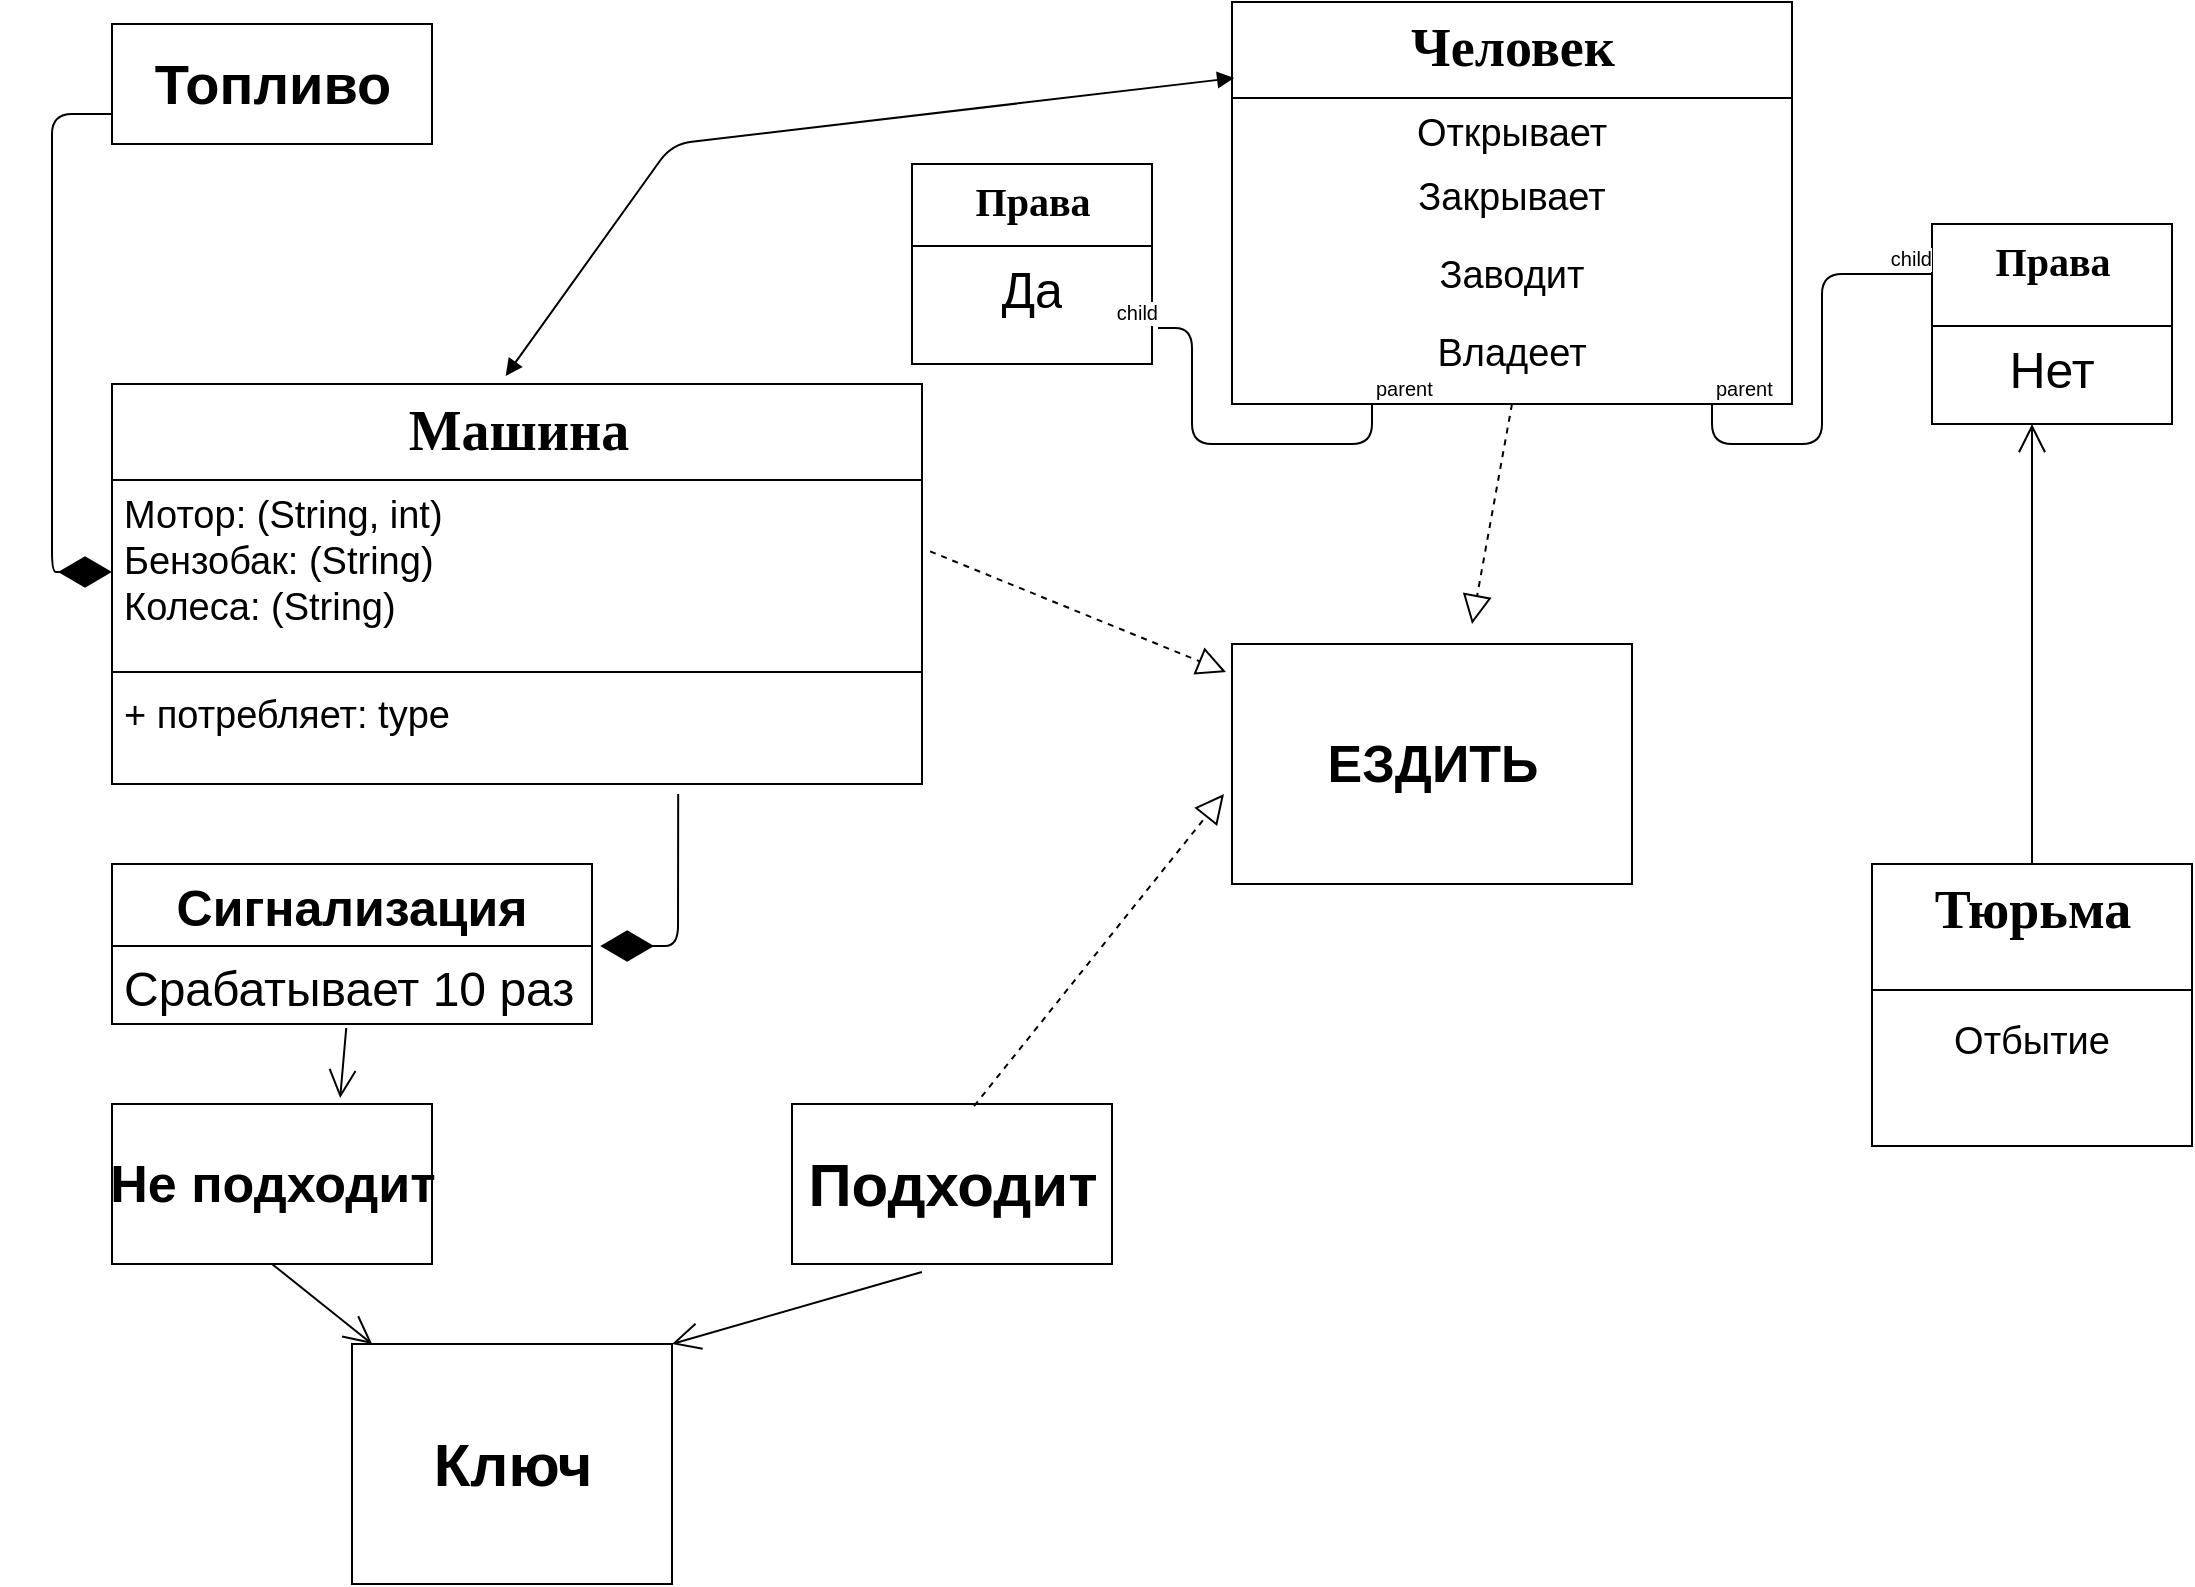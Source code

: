 <mxfile version="12.9.6" type="device"><diagram name="Page-1" id="6133507b-19e7-1e82-6fc7-422aa6c4b21f"><mxGraphModel dx="2522" dy="762" grid="1" gridSize="10" guides="1" tooltips="1" connect="1" arrows="1" fold="1" page="1" pageScale="1" pageWidth="1100" pageHeight="850" background="#ffffff" math="0" shadow="0"><root><mxCell id="0"/><mxCell id="1" parent="0"/><mxCell id="v1PZv2EFcq_2jQvITl7d-3" value="&lt;font style=&quot;font-size: 26px&quot;&gt;&lt;b&gt;ЕЗДИТЬ&lt;/b&gt;&lt;br&gt;&lt;/font&gt;" style="html=1;" vertex="1" parent="1"><mxGeometry x="600" y="330" width="200" height="120" as="geometry"/></mxCell><mxCell id="78961159f06e98e8-17" value="&lt;font style=&quot;font-size: 28px&quot;&gt;Машина&lt;/font&gt;" style="swimlane;html=1;fontStyle=1;align=center;verticalAlign=top;childLayout=stackLayout;horizontal=1;startSize=48;horizontalStack=0;resizeParent=1;resizeLast=0;collapsible=1;marginBottom=0;swimlaneFillColor=#ffffff;rounded=0;shadow=0;comic=0;labelBackgroundColor=none;strokeWidth=1;fillColor=none;fontFamily=Verdana;fontSize=12" parent="1" vertex="1"><mxGeometry x="40" y="200" width="405" height="200" as="geometry"/></mxCell><mxCell id="78961159f06e98e8-23" value="&lt;font style=&quot;font-size: 19px&quot;&gt;Мотор: (String, int)&lt;br&gt;Бензобак: (String)&lt;br&gt;Колеса: (String)&lt;/font&gt;" style="text;html=1;strokeColor=none;fillColor=none;align=left;verticalAlign=top;spacingLeft=4;spacingRight=4;whiteSpace=wrap;overflow=hidden;rotatable=0;points=[[0,0.5],[1,0.5]];portConstraint=eastwest;" parent="78961159f06e98e8-17" vertex="1"><mxGeometry y="48" width="405" height="92" as="geometry"/></mxCell><mxCell id="78961159f06e98e8-19" value="" style="line;html=1;strokeWidth=1;fillColor=none;align=left;verticalAlign=middle;spacingTop=-1;spacingLeft=3;spacingRight=3;rotatable=0;labelPosition=right;points=[];portConstraint=eastwest;" parent="78961159f06e98e8-17" vertex="1"><mxGeometry y="140" width="405" height="8" as="geometry"/></mxCell><mxCell id="78961159f06e98e8-27" value="&lt;font style=&quot;font-size: 19px&quot;&gt;+ потребляет: type&lt;/font&gt;" style="text;html=1;strokeColor=none;fillColor=none;align=left;verticalAlign=top;spacingLeft=4;spacingRight=4;whiteSpace=wrap;overflow=hidden;rotatable=0;points=[[0,0.5],[1,0.5]];portConstraint=eastwest;" parent="78961159f06e98e8-17" vertex="1"><mxGeometry y="148" width="405" height="52" as="geometry"/></mxCell><mxCell id="v1PZv2EFcq_2jQvITl7d-7" value="&lt;b&gt;&lt;font style=&quot;font-size: 30px&quot;&gt;Ключ&lt;/font&gt;&lt;/b&gt;" style="html=1;" vertex="1" parent="1"><mxGeometry x="160" y="680" width="160" height="120" as="geometry"/></mxCell><mxCell id="v1PZv2EFcq_2jQvITl7d-8" value="&lt;font style=&quot;font-size: 26px&quot;&gt;&lt;b&gt;Не подходит&lt;/b&gt;&lt;/font&gt;" style="html=1;" vertex="1" parent="1"><mxGeometry x="40" y="560" width="160" height="80" as="geometry"/></mxCell><mxCell id="v1PZv2EFcq_2jQvITl7d-9" value="&lt;font style=&quot;font-size: 30px&quot;&gt;&lt;b&gt;Подходит&lt;/b&gt;&lt;/font&gt;" style="html=1;" vertex="1" parent="1"><mxGeometry x="380" y="560" width="160" height="80" as="geometry"/></mxCell><mxCell id="v1PZv2EFcq_2jQvITl7d-22" value="&lt;b&gt;&lt;font style=&quot;font-size: 28px&quot;&gt;Топливо&lt;/font&gt;&lt;/b&gt;" style="html=1;fontSize=24;" vertex="1" parent="1"><mxGeometry x="40" y="20" width="160" height="60" as="geometry"/></mxCell><mxCell id="v1PZv2EFcq_2jQvITl7d-48" value="" style="endArrow=block;dashed=1;endFill=0;endSize=12;html=1;fontSize=24;exitX=1.01;exitY=0.388;exitDx=0;exitDy=0;exitPerimeter=0;entryX=-0.015;entryY=0.117;entryDx=0;entryDy=0;entryPerimeter=0;" edge="1" parent="1" source="78961159f06e98e8-23" target="v1PZv2EFcq_2jQvITl7d-3"><mxGeometry width="160" relative="1" as="geometry"><mxPoint x="470" y="390" as="sourcePoint"/><mxPoint x="560" y="330" as="targetPoint"/></mxGeometry></mxCell><mxCell id="v1PZv2EFcq_2jQvITl7d-49" value="" style="endArrow=block;dashed=1;endFill=0;endSize=12;html=1;fontSize=24;exitX=0.5;exitY=1;exitDx=0;exitDy=0;" edge="1" parent="1" source="78961159f06e98e8-43"><mxGeometry width="160" relative="1" as="geometry"><mxPoint x="720" y="210" as="sourcePoint"/><mxPoint x="720" y="320" as="targetPoint"/></mxGeometry></mxCell><mxCell id="v1PZv2EFcq_2jQvITl7d-11" value="Сигнализация" style="swimlane;fontStyle=1;align=center;verticalAlign=top;childLayout=stackLayout;horizontal=1;startSize=41;horizontalStack=0;resizeParent=1;resizeParentMax=0;resizeLast=0;collapsible=1;marginBottom=0;fontSize=25;" vertex="1" parent="1"><mxGeometry x="40" y="440" width="240" height="80" as="geometry"/></mxCell><mxCell id="v1PZv2EFcq_2jQvITl7d-12" value="Срабатывает 10 раз" style="text;strokeColor=none;fillColor=none;align=left;verticalAlign=top;spacingLeft=4;spacingRight=4;overflow=hidden;rotatable=0;points=[[0,0.5],[1,0.5]];portConstraint=eastwest;fontSize=24;" vertex="1" parent="v1PZv2EFcq_2jQvITl7d-11"><mxGeometry y="41" width="240" height="39" as="geometry"/></mxCell><mxCell id="v1PZv2EFcq_2jQvITl7d-61" value="" style="endArrow=block;dashed=1;endFill=0;endSize=12;html=1;fontSize=24;exitX=0.569;exitY=0.013;exitDx=0;exitDy=0;exitPerimeter=0;entryX=-0.02;entryY=0.625;entryDx=0;entryDy=0;entryPerimeter=0;" edge="1" parent="1" source="v1PZv2EFcq_2jQvITl7d-9" target="v1PZv2EFcq_2jQvITl7d-3"><mxGeometry width="160" relative="1" as="geometry"><mxPoint x="470" y="590" as="sourcePoint"/><mxPoint x="630" y="590" as="targetPoint"/></mxGeometry></mxCell><mxCell id="v1PZv2EFcq_2jQvITl7d-62" value="" style="endArrow=block;startArrow=block;endFill=1;startFill=1;html=1;fontSize=24;exitX=0.486;exitY=-0.02;exitDx=0;exitDy=0;exitPerimeter=0;entryX=0.004;entryY=0.189;entryDx=0;entryDy=0;entryPerimeter=0;" edge="1" parent="1" source="78961159f06e98e8-17" target="78961159f06e98e8-43"><mxGeometry width="160" relative="1" as="geometry"><mxPoint x="470" y="190" as="sourcePoint"/><mxPoint x="630" y="190" as="targetPoint"/><Array as="points"><mxPoint x="320" y="80"/></Array></mxGeometry></mxCell><mxCell id="v1PZv2EFcq_2jQvITl7d-64" value="" style="endArrow=diamondThin;endFill=1;endSize=24;html=1;fontSize=24;exitX=0;exitY=0.75;exitDx=0;exitDy=0;entryX=0;entryY=0.5;entryDx=0;entryDy=0;" edge="1" parent="1" source="v1PZv2EFcq_2jQvITl7d-22" target="78961159f06e98e8-23"><mxGeometry width="160" relative="1" as="geometry"><mxPoint x="470" y="190" as="sourcePoint"/><mxPoint x="630" y="190" as="targetPoint"/><Array as="points"><mxPoint x="10" y="65"/><mxPoint x="10" y="190"/><mxPoint x="10" y="294"/></Array></mxGeometry></mxCell><mxCell id="78961159f06e98e8-43" value="&lt;font style=&quot;font-size: 27px&quot;&gt;Человек&lt;/font&gt;" style="swimlane;html=1;fontStyle=1;align=center;verticalAlign=top;childLayout=stackLayout;horizontal=1;startSize=48;horizontalStack=0;resizeParent=1;resizeLast=0;collapsible=1;marginBottom=0;swimlaneFillColor=#ffffff;rounded=0;shadow=0;comic=0;labelBackgroundColor=none;strokeWidth=1;fillColor=none;fontFamily=Verdana;fontSize=12" parent="1" vertex="1"><mxGeometry x="600" y="9" width="280" height="201" as="geometry"/></mxCell><mxCell id="78961159f06e98e8-52" value="&lt;font style=&quot;font-size: 19px&quot;&gt;Открывает&lt;/font&gt;" style="text;html=1;strokeColor=none;fillColor=none;align=center;verticalAlign=top;spacingLeft=4;spacingRight=4;whiteSpace=wrap;overflow=hidden;rotatable=0;points=[[0,0.5],[1,0.5]];portConstraint=eastwest;" parent="78961159f06e98e8-43" vertex="1"><mxGeometry y="48" width="280" height="32" as="geometry"/></mxCell><mxCell id="b94bc138ca980ef-2" value="&lt;font style=&quot;font-size: 19px&quot;&gt;Закрывает&lt;/font&gt;" style="text;html=1;strokeColor=none;fillColor=none;align=center;verticalAlign=top;spacingLeft=4;spacingRight=4;whiteSpace=wrap;overflow=hidden;rotatable=0;points=[[0,0.5],[1,0.5]];portConstraint=eastwest;" parent="78961159f06e98e8-43" vertex="1"><mxGeometry y="80" width="280" height="31" as="geometry"/></mxCell><mxCell id="b94bc138ca980ef-3" value="&lt;p style=&quot;line-height: 120%&quot;&gt;&lt;font style=&quot;font-size: 19px&quot;&gt;Заводит&lt;/font&gt;&lt;/p&gt;" style="text;html=1;strokeColor=none;fillColor=none;align=center;verticalAlign=top;spacingLeft=4;spacingRight=4;whiteSpace=wrap;overflow=hidden;rotatable=0;points=[[0,0.5],[1,0.5]];portConstraint=eastwest;" parent="78961159f06e98e8-43" vertex="1"><mxGeometry y="111" width="280" height="39" as="geometry"/></mxCell><mxCell id="v1PZv2EFcq_2jQvITl7d-20" value="&lt;p style=&quot;line-height: 120%&quot;&gt;&lt;font style=&quot;font-size: 19px&quot;&gt;Владеет&lt;/font&gt;&lt;/p&gt;" style="text;html=1;strokeColor=none;fillColor=none;align=center;verticalAlign=top;spacingLeft=4;spacingRight=4;whiteSpace=wrap;overflow=hidden;rotatable=0;points=[[0,0.5],[1,0.5]];portConstraint=eastwest;" vertex="1" parent="78961159f06e98e8-43"><mxGeometry y="150" width="280" height="40" as="geometry"/></mxCell><mxCell id="v1PZv2EFcq_2jQvITl7d-4" value="&lt;font style=&quot;font-size: 20px&quot;&gt;Права&lt;/font&gt;" style="swimlane;html=1;fontStyle=1;align=center;verticalAlign=top;childLayout=stackLayout;horizontal=1;startSize=51;horizontalStack=0;resizeParent=1;resizeLast=0;collapsible=1;marginBottom=0;swimlaneFillColor=#ffffff;rounded=0;shadow=0;comic=0;labelBackgroundColor=none;strokeWidth=1;fillColor=none;fontFamily=Verdana;fontSize=12" vertex="1" parent="1"><mxGeometry x="950" y="120" width="120" height="100" as="geometry"/></mxCell><mxCell id="v1PZv2EFcq_2jQvITl7d-5" value="&lt;font style=&quot;font-size: 25px&quot;&gt;Нет&lt;/font&gt;" style="text;html=1;strokeColor=none;fillColor=none;align=center;verticalAlign=top;spacingLeft=4;spacingRight=4;whiteSpace=wrap;overflow=hidden;rotatable=0;points=[[0,0.5],[1,0.5]];portConstraint=eastwest;" vertex="1" parent="v1PZv2EFcq_2jQvITl7d-4"><mxGeometry y="51" width="120" height="39" as="geometry"/></mxCell><mxCell id="78961159f06e98e8-82" value="&lt;font style=&quot;font-size: 20px&quot;&gt;Права&lt;/font&gt;" style="swimlane;html=1;fontStyle=1;align=center;verticalAlign=top;childLayout=stackLayout;horizontal=1;startSize=41;horizontalStack=0;resizeParent=1;resizeLast=0;collapsible=1;marginBottom=0;swimlaneFillColor=#ffffff;rounded=0;shadow=0;comic=0;labelBackgroundColor=none;strokeWidth=1;fillColor=none;fontFamily=Verdana;fontSize=12" parent="1" vertex="1"><mxGeometry x="440" y="90" width="120" height="100" as="geometry"/></mxCell><mxCell id="78961159f06e98e8-84" value="&lt;font style=&quot;font-size: 25px&quot;&gt;Да&lt;/font&gt;" style="text;html=1;strokeColor=none;fillColor=none;align=center;verticalAlign=top;spacingLeft=4;spacingRight=4;whiteSpace=wrap;overflow=hidden;rotatable=0;points=[[0,0.5],[1,0.5]];portConstraint=eastwest;" parent="78961159f06e98e8-82" vertex="1"><mxGeometry y="41" width="120" height="49" as="geometry"/></mxCell><mxCell id="v1PZv2EFcq_2jQvITl7d-66" value="" style="endArrow=none;html=1;edgeStyle=orthogonalEdgeStyle;fontSize=24;exitX=0.25;exitY=1;exitDx=0;exitDy=0;entryX=1.025;entryY=0.837;entryDx=0;entryDy=0;entryPerimeter=0;" edge="1" parent="1" source="78961159f06e98e8-43" target="78961159f06e98e8-84"><mxGeometry relative="1" as="geometry"><mxPoint x="470" y="290" as="sourcePoint"/><mxPoint x="630" y="290" as="targetPoint"/><Array as="points"><mxPoint x="670" y="230"/><mxPoint x="580" y="230"/><mxPoint x="580" y="172"/></Array></mxGeometry></mxCell><mxCell id="v1PZv2EFcq_2jQvITl7d-67" value="parent" style="resizable=0;html=1;align=left;verticalAlign=bottom;labelBackgroundColor=#ffffff;fontSize=10;" connectable="0" vertex="1" parent="v1PZv2EFcq_2jQvITl7d-66"><mxGeometry x="-1" relative="1" as="geometry"/></mxCell><mxCell id="v1PZv2EFcq_2jQvITl7d-68" value="child" style="resizable=0;html=1;align=right;verticalAlign=bottom;labelBackgroundColor=#ffffff;fontSize=10;" connectable="0" vertex="1" parent="v1PZv2EFcq_2jQvITl7d-66"><mxGeometry x="1" relative="1" as="geometry"/></mxCell><mxCell id="v1PZv2EFcq_2jQvITl7d-69" value="" style="endArrow=none;html=1;edgeStyle=orthogonalEdgeStyle;fontSize=24;entryX=0;entryY=0.25;entryDx=0;entryDy=0;" edge="1" parent="1" target="v1PZv2EFcq_2jQvITl7d-4"><mxGeometry relative="1" as="geometry"><mxPoint x="840" y="210" as="sourcePoint"/><mxPoint x="630" y="290" as="targetPoint"/><Array as="points"><mxPoint x="840" y="230"/><mxPoint x="895" y="230"/><mxPoint x="895" y="145"/></Array></mxGeometry></mxCell><mxCell id="v1PZv2EFcq_2jQvITl7d-70" value="parent" style="resizable=0;html=1;align=left;verticalAlign=bottom;labelBackgroundColor=#ffffff;fontSize=10;" connectable="0" vertex="1" parent="v1PZv2EFcq_2jQvITl7d-69"><mxGeometry x="-1" relative="1" as="geometry"/></mxCell><mxCell id="v1PZv2EFcq_2jQvITl7d-71" value="child" style="resizable=0;html=1;align=right;verticalAlign=bottom;labelBackgroundColor=#ffffff;fontSize=10;" connectable="0" vertex="1" parent="v1PZv2EFcq_2jQvITl7d-69"><mxGeometry x="1" relative="1" as="geometry"/></mxCell><mxCell id="78961159f06e98e8-95" value="&lt;font style=&quot;font-size: 27px&quot;&gt;Тюрьма&lt;/font&gt;" style="swimlane;html=1;fontStyle=1;align=center;verticalAlign=top;childLayout=stackLayout;horizontal=1;startSize=63;horizontalStack=0;resizeParent=1;resizeLast=0;collapsible=1;marginBottom=0;swimlaneFillColor=#ffffff;rounded=0;shadow=0;comic=0;labelBackgroundColor=none;strokeWidth=1;fillColor=none;fontFamily=Verdana;fontSize=12" parent="1" vertex="1"><mxGeometry x="920" y="440" width="160" height="141" as="geometry"/></mxCell><mxCell id="v1PZv2EFcq_2jQvITl7d-21" value="&lt;p style=&quot;line-height: 120%&quot;&gt;&lt;font style=&quot;font-size: 19px&quot;&gt;Отбытие&lt;/font&gt;&lt;/p&gt;" style="text;html=1;strokeColor=none;fillColor=none;align=center;verticalAlign=top;spacingLeft=4;spacingRight=4;whiteSpace=wrap;overflow=hidden;rotatable=0;points=[[0,0.5],[1,0.5]];portConstraint=eastwest;" vertex="1" parent="78961159f06e98e8-95"><mxGeometry y="63" width="160" height="40" as="geometry"/></mxCell><mxCell id="v1PZv2EFcq_2jQvITl7d-73" value="" style="endArrow=diamondThin;endFill=1;endSize=24;html=1;fontSize=24;exitX=0.699;exitY=1.096;exitDx=0;exitDy=0;exitPerimeter=0;entryX=1.017;entryY=0;entryDx=0;entryDy=0;entryPerimeter=0;" edge="1" parent="1" source="78961159f06e98e8-27" target="v1PZv2EFcq_2jQvITl7d-12"><mxGeometry width="160" relative="1" as="geometry"><mxPoint x="470" y="490" as="sourcePoint"/><mxPoint x="320" y="480" as="targetPoint"/><Array as="points"><mxPoint x="323" y="481"/></Array></mxGeometry></mxCell><mxCell id="v1PZv2EFcq_2jQvITl7d-74" value="" style="endArrow=open;endFill=1;endSize=12;html=1;fontSize=24;exitX=0.488;exitY=1.051;exitDx=0;exitDy=0;exitPerimeter=0;entryX=0.713;entryY=-0.037;entryDx=0;entryDy=0;entryPerimeter=0;" edge="1" parent="1" source="v1PZv2EFcq_2jQvITl7d-12" target="v1PZv2EFcq_2jQvITl7d-8"><mxGeometry width="160" relative="1" as="geometry"><mxPoint x="470" y="590" as="sourcePoint"/><mxPoint x="630" y="590" as="targetPoint"/></mxGeometry></mxCell><mxCell id="v1PZv2EFcq_2jQvITl7d-75" value="" style="endArrow=open;endFill=1;endSize=12;html=1;fontSize=24;exitX=0.5;exitY=1;exitDx=0;exitDy=0;entryX=0.063;entryY=0;entryDx=0;entryDy=0;entryPerimeter=0;" edge="1" parent="1" source="v1PZv2EFcq_2jQvITl7d-8" target="v1PZv2EFcq_2jQvITl7d-7"><mxGeometry width="160" relative="1" as="geometry"><mxPoint x="470" y="590" as="sourcePoint"/><mxPoint x="630" y="590" as="targetPoint"/></mxGeometry></mxCell><mxCell id="v1PZv2EFcq_2jQvITl7d-76" value="" style="endArrow=open;endFill=1;endSize=12;html=1;fontSize=24;exitX=0.406;exitY=1.05;exitDx=0;exitDy=0;exitPerimeter=0;entryX=1;entryY=0;entryDx=0;entryDy=0;" edge="1" parent="1" source="v1PZv2EFcq_2jQvITl7d-9" target="v1PZv2EFcq_2jQvITl7d-7"><mxGeometry width="160" relative="1" as="geometry"><mxPoint x="470" y="590" as="sourcePoint"/><mxPoint x="630" y="590" as="targetPoint"/></mxGeometry></mxCell><mxCell id="v1PZv2EFcq_2jQvITl7d-78" value="" style="endArrow=open;endFill=1;endSize=12;html=1;fontSize=24;exitX=0.5;exitY=0;exitDx=0;exitDy=0;" edge="1" parent="1" source="78961159f06e98e8-95"><mxGeometry width="160" relative="1" as="geometry"><mxPoint x="470" y="490" as="sourcePoint"/><mxPoint x="1000" y="220" as="targetPoint"/></mxGeometry></mxCell></root></mxGraphModel></diagram></mxfile>